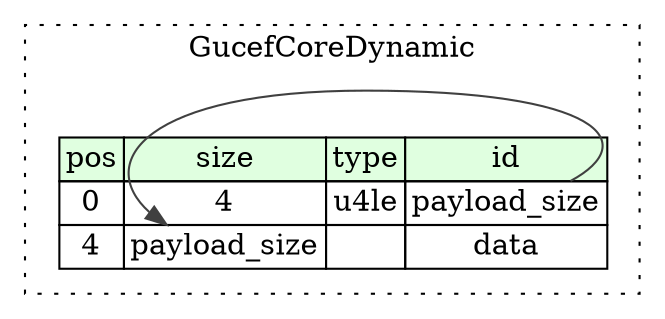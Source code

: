 digraph {
	rankdir=LR;
	node [shape=plaintext];
	subgraph cluster__gucef_core_dynamic {
		label="GucefCoreDynamic";
		graph[style=dotted];

		gucef_core_dynamic__seq [label=<<TABLE BORDER="0" CELLBORDER="1" CELLSPACING="0">
			<TR><TD BGCOLOR="#E0FFE0">pos</TD><TD BGCOLOR="#E0FFE0">size</TD><TD BGCOLOR="#E0FFE0">type</TD><TD BGCOLOR="#E0FFE0">id</TD></TR>
			<TR><TD PORT="payload_size_pos">0</TD><TD PORT="payload_size_size">4</TD><TD>u4le</TD><TD PORT="payload_size_type">payload_size</TD></TR>
			<TR><TD PORT="data_pos">4</TD><TD PORT="data_size">payload_size</TD><TD></TD><TD PORT="data_type">data</TD></TR>
		</TABLE>>];
	}
	gucef_core_dynamic__seq:payload_size_type -> gucef_core_dynamic__seq:data_size [color="#404040"];
}
